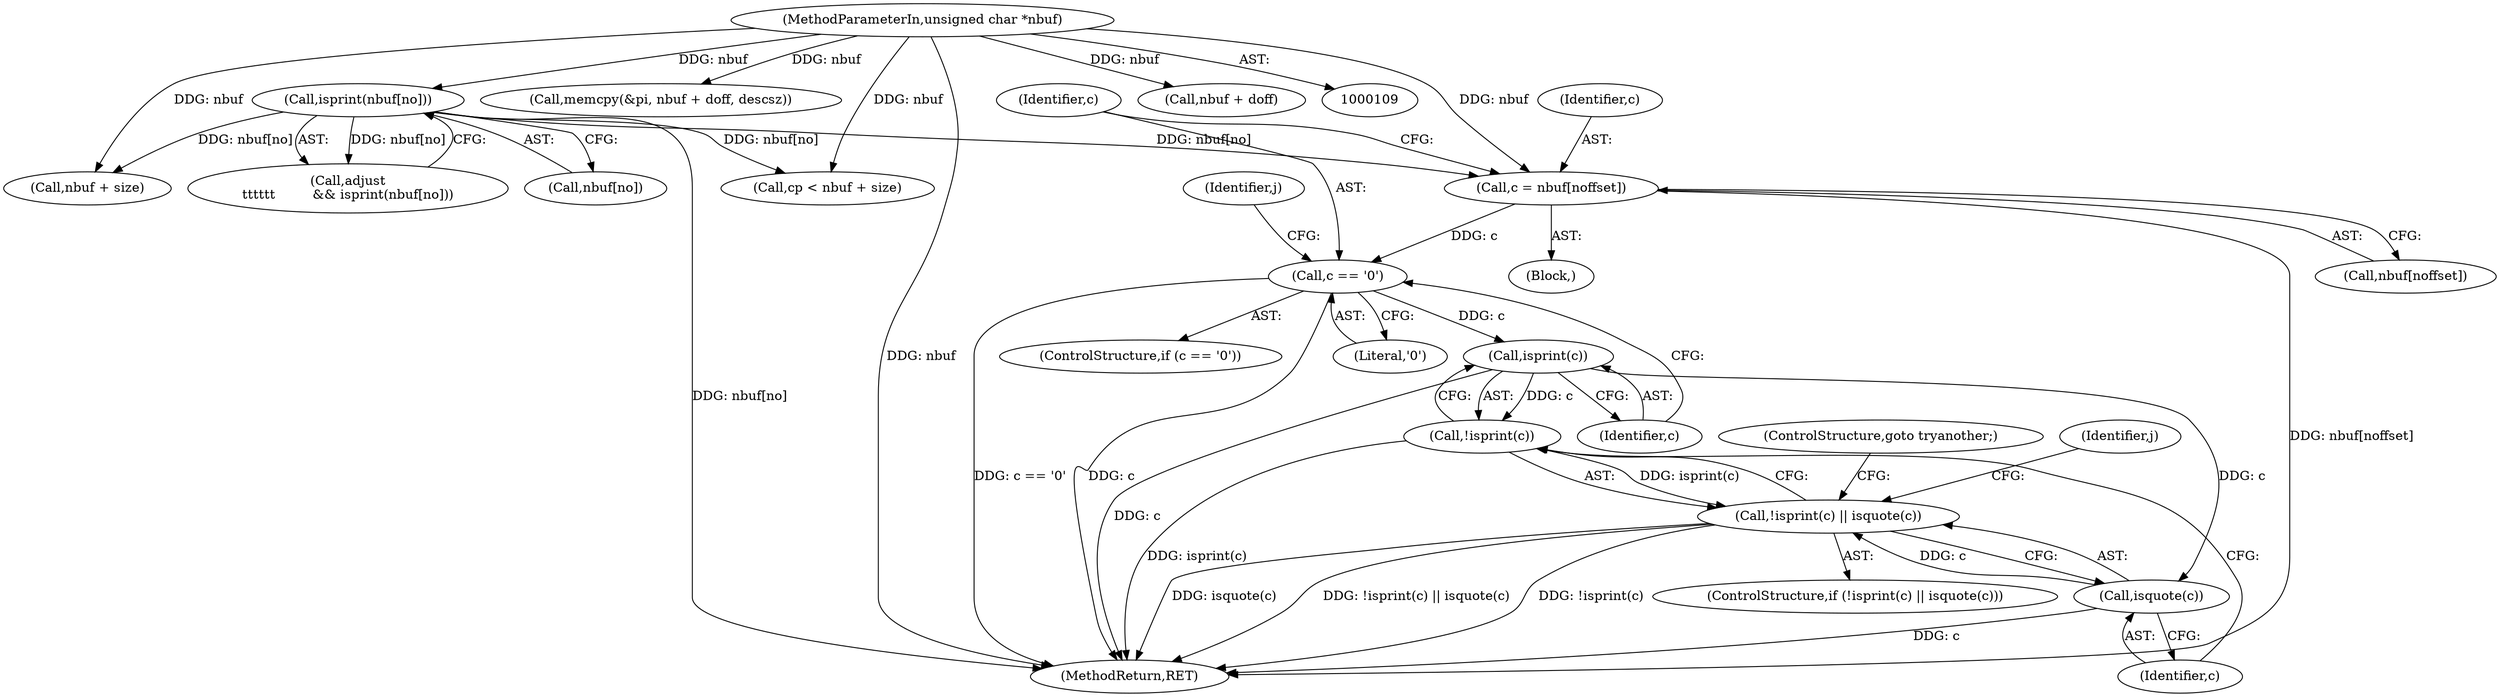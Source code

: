 digraph "0_file_a642587a9c9e2dd7feacdf513c3643ce26ad3c22@array" {
"1000331" [label="(Call,c = nbuf[noffset])"];
"1000111" [label="(MethodParameterIn,unsigned char *nbuf)"];
"1000401" [label="(Call,isprint(nbuf[no]))"];
"1000337" [label="(Call,c == '\0')"];
"1000353" [label="(Call,isprint(c))"];
"1000352" [label="(Call,!isprint(c))"];
"1000351" [label="(Call,!isprint(c) || isquote(c))"];
"1000355" [label="(Call,isquote(c))"];
"1000355" [label="(Call,isquote(c))"];
"1000401" [label="(Call,isprint(nbuf[no]))"];
"1000314" [label="(Identifier,j)"];
"1000331" [label="(Call,c = nbuf[noffset])"];
"1000332" [label="(Identifier,c)"];
"1000111" [label="(MethodParameterIn,unsigned char *nbuf)"];
"1000251" [label="(Call,memcpy(&pi, nbuf + doff, descsz))"];
"1000353" [label="(Call,isprint(c))"];
"1000337" [label="(Call,c == '\0')"];
"1000354" [label="(Identifier,c)"];
"1000477" [label="(MethodReturn,RET)"];
"1000320" [label="(Block,)"];
"1000402" [label="(Call,nbuf[no])"];
"1000428" [label="(Call,nbuf + size)"];
"1000426" [label="(Call,cp < nbuf + size)"];
"1000338" [label="(Identifier,c)"];
"1000350" [label="(ControlStructure,if (!isprint(c) || isquote(c)))"];
"1000399" [label="(Call,adjust\n\t\t\t\t\t\t         && isprint(nbuf[no]))"];
"1000343" [label="(Identifier,j)"];
"1000357" [label="(ControlStructure,goto tryanother;)"];
"1000333" [label="(Call,nbuf[noffset])"];
"1000339" [label="(Literal,'\0')"];
"1000336" [label="(ControlStructure,if (c == '\0'))"];
"1000356" [label="(Identifier,c)"];
"1000352" [label="(Call,!isprint(c))"];
"1000351" [label="(Call,!isprint(c) || isquote(c))"];
"1000254" [label="(Call,nbuf + doff)"];
"1000331" -> "1000320"  [label="AST: "];
"1000331" -> "1000333"  [label="CFG: "];
"1000332" -> "1000331"  [label="AST: "];
"1000333" -> "1000331"  [label="AST: "];
"1000338" -> "1000331"  [label="CFG: "];
"1000331" -> "1000477"  [label="DDG: nbuf[noffset]"];
"1000111" -> "1000331"  [label="DDG: nbuf"];
"1000401" -> "1000331"  [label="DDG: nbuf[no]"];
"1000331" -> "1000337"  [label="DDG: c"];
"1000111" -> "1000109"  [label="AST: "];
"1000111" -> "1000477"  [label="DDG: nbuf"];
"1000111" -> "1000251"  [label="DDG: nbuf"];
"1000111" -> "1000254"  [label="DDG: nbuf"];
"1000111" -> "1000401"  [label="DDG: nbuf"];
"1000111" -> "1000426"  [label="DDG: nbuf"];
"1000111" -> "1000428"  [label="DDG: nbuf"];
"1000401" -> "1000399"  [label="AST: "];
"1000401" -> "1000402"  [label="CFG: "];
"1000402" -> "1000401"  [label="AST: "];
"1000399" -> "1000401"  [label="CFG: "];
"1000401" -> "1000477"  [label="DDG: nbuf[no]"];
"1000401" -> "1000399"  [label="DDG: nbuf[no]"];
"1000401" -> "1000426"  [label="DDG: nbuf[no]"];
"1000401" -> "1000428"  [label="DDG: nbuf[no]"];
"1000337" -> "1000336"  [label="AST: "];
"1000337" -> "1000339"  [label="CFG: "];
"1000338" -> "1000337"  [label="AST: "];
"1000339" -> "1000337"  [label="AST: "];
"1000343" -> "1000337"  [label="CFG: "];
"1000354" -> "1000337"  [label="CFG: "];
"1000337" -> "1000477"  [label="DDG: c"];
"1000337" -> "1000477"  [label="DDG: c == '\0'"];
"1000337" -> "1000353"  [label="DDG: c"];
"1000353" -> "1000352"  [label="AST: "];
"1000353" -> "1000354"  [label="CFG: "];
"1000354" -> "1000353"  [label="AST: "];
"1000352" -> "1000353"  [label="CFG: "];
"1000353" -> "1000477"  [label="DDG: c"];
"1000353" -> "1000352"  [label="DDG: c"];
"1000353" -> "1000355"  [label="DDG: c"];
"1000352" -> "1000351"  [label="AST: "];
"1000356" -> "1000352"  [label="CFG: "];
"1000351" -> "1000352"  [label="CFG: "];
"1000352" -> "1000477"  [label="DDG: isprint(c)"];
"1000352" -> "1000351"  [label="DDG: isprint(c)"];
"1000351" -> "1000350"  [label="AST: "];
"1000351" -> "1000355"  [label="CFG: "];
"1000355" -> "1000351"  [label="AST: "];
"1000357" -> "1000351"  [label="CFG: "];
"1000314" -> "1000351"  [label="CFG: "];
"1000351" -> "1000477"  [label="DDG: !isprint(c) || isquote(c)"];
"1000351" -> "1000477"  [label="DDG: !isprint(c)"];
"1000351" -> "1000477"  [label="DDG: isquote(c)"];
"1000355" -> "1000351"  [label="DDG: c"];
"1000355" -> "1000356"  [label="CFG: "];
"1000356" -> "1000355"  [label="AST: "];
"1000355" -> "1000477"  [label="DDG: c"];
}
